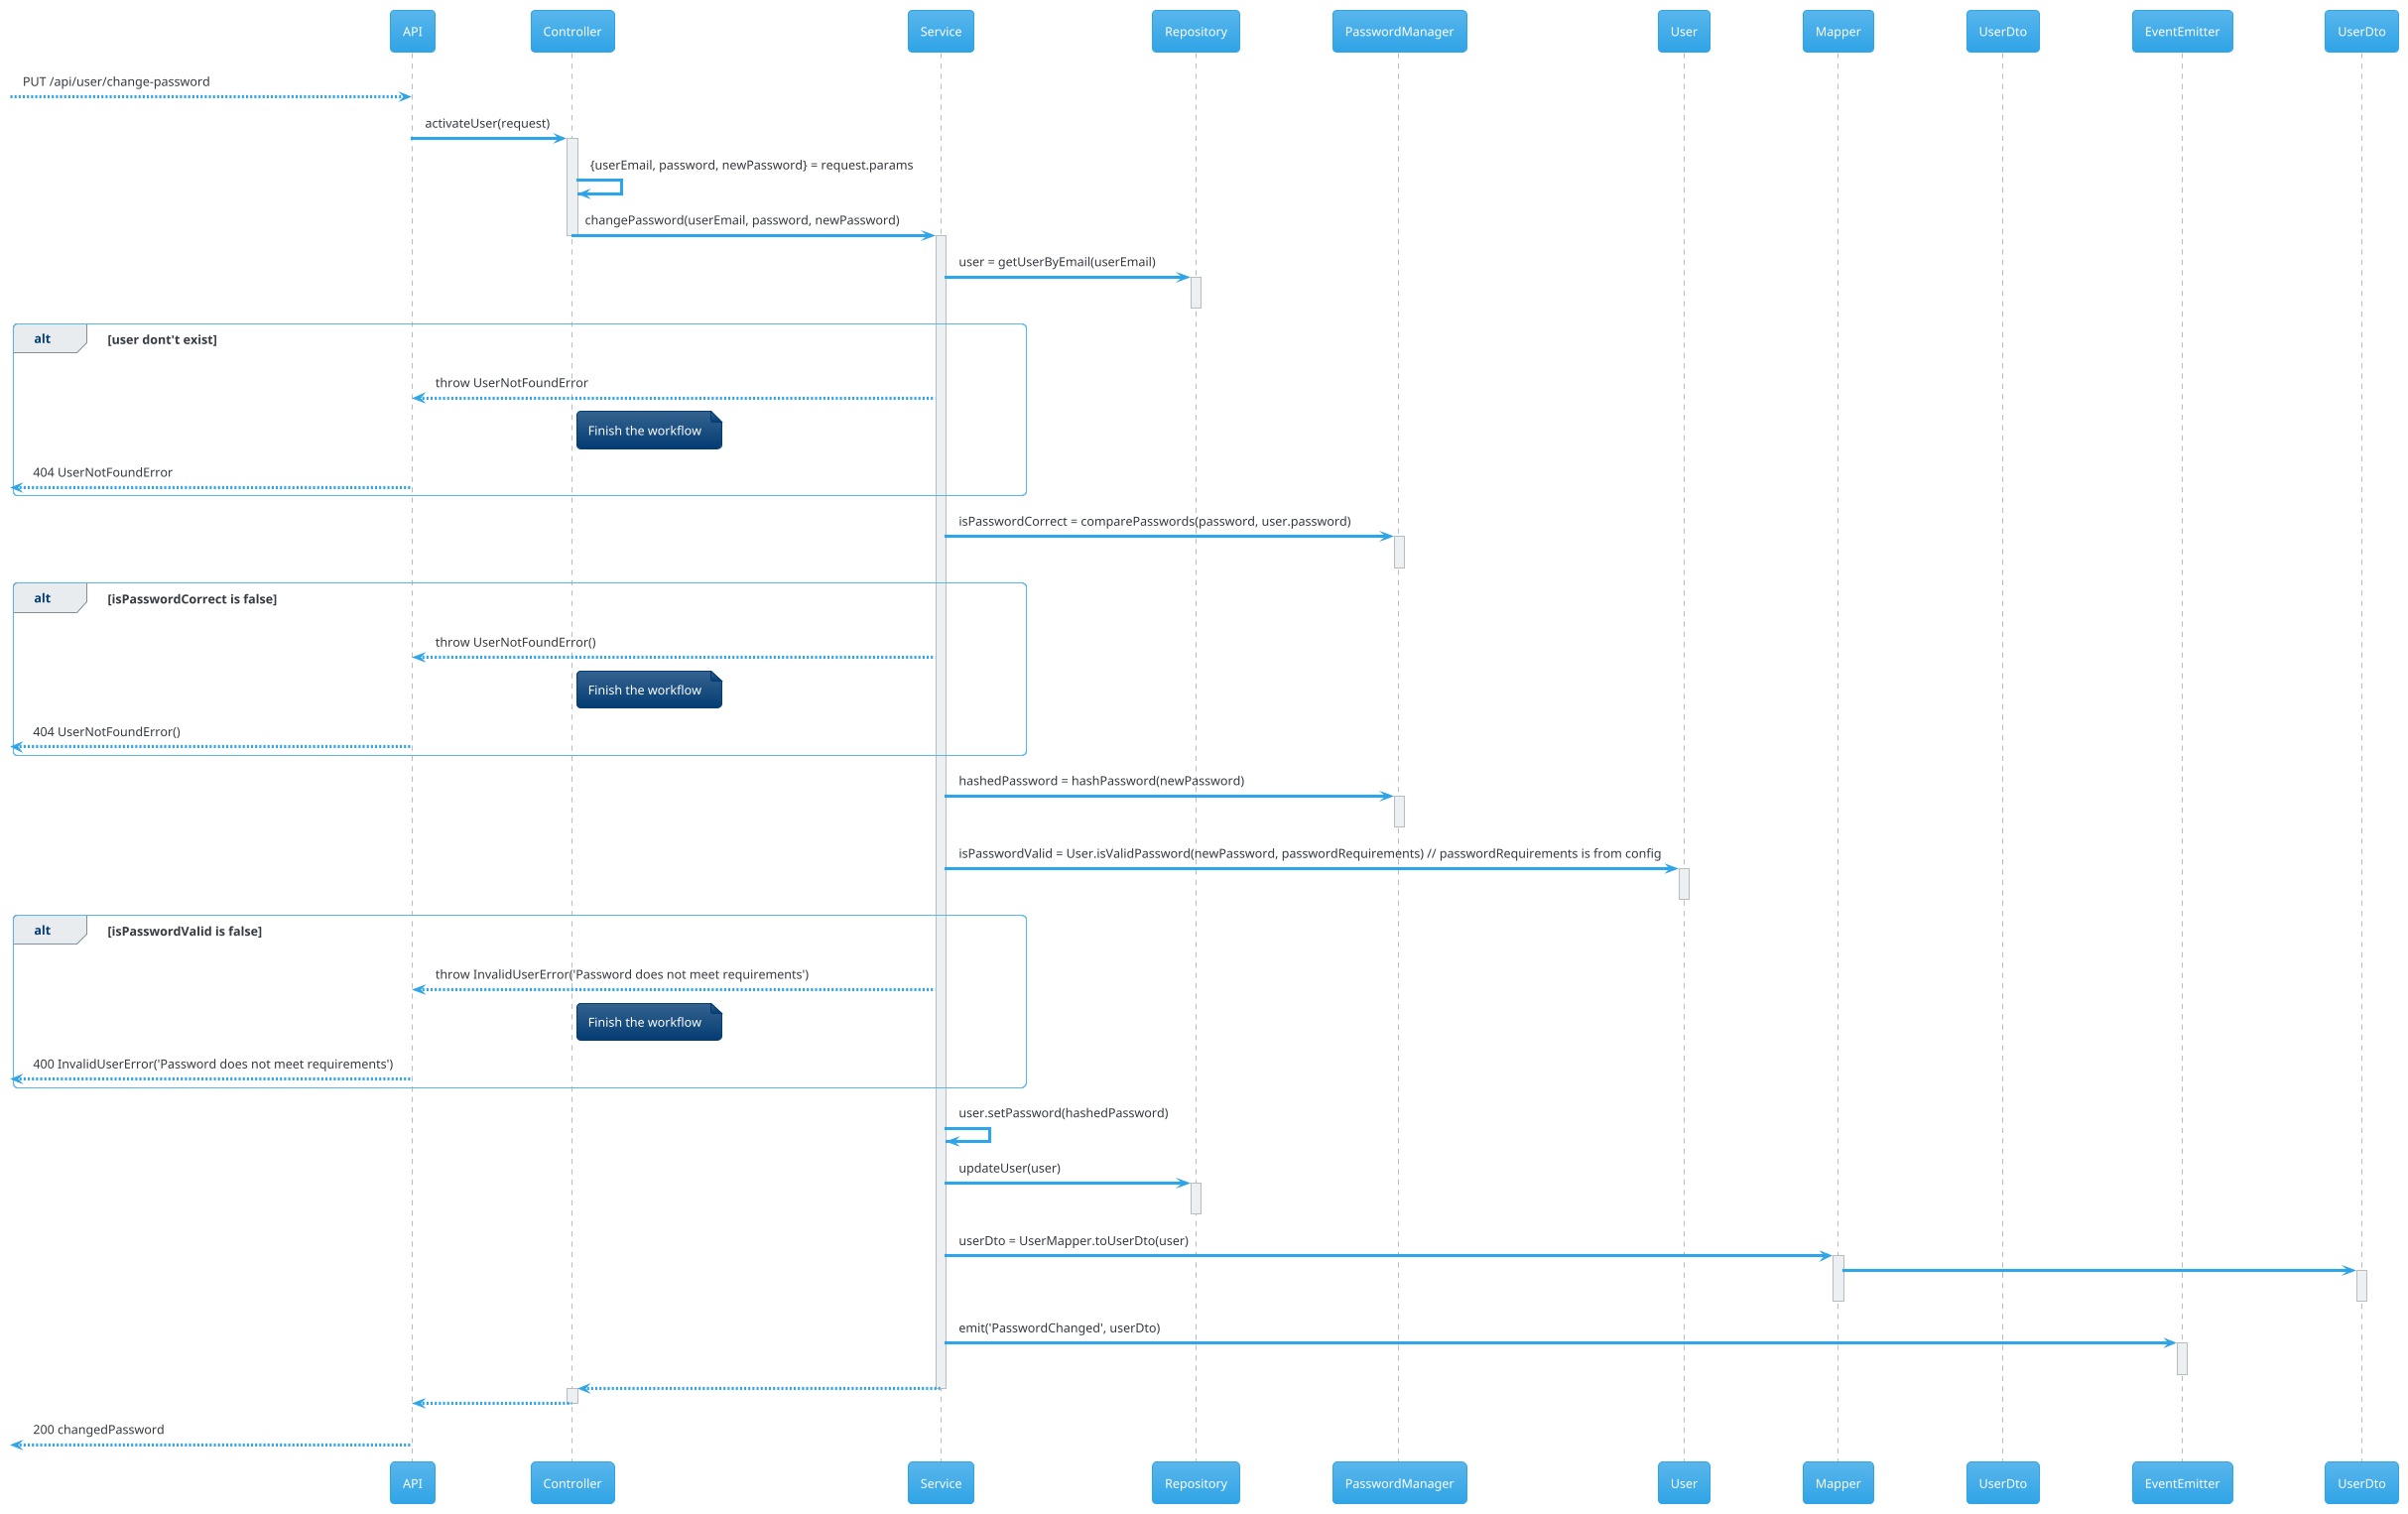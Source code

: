 @startuml
!theme cerulean
participant "API" as API
participant "Controller" as Ctrl
participant "Service" as Service
participant "Repository" as Repo
participant "PasswordManager" as PasswordManager
participant "User" as User
participant "Mapper" as Mapper
participant "UserDto" as Dto
participant "EventEmitter" as Emitter

--> API: PUT /api/user/change-password
API -> Ctrl: activateUser(request)
activate Ctrl
Ctrl -> Ctrl: {userEmail, password, newPassword} = request.params
Ctrl -> Service: changePassword(userEmail, password, newPassword)
deactivate Ctrl

activate Service
Service -> Repo: user = getUserByEmail(userEmail)

activate Repo
deactivate Repo
alt user dont't exist
    Service --> API: throw UserNotFoundError
    note right of Ctrl
        Finish the workflow
    end note
    <-- API: 404 UserNotFoundError
end

Service -> PasswordManager: isPasswordCorrect = comparePasswords(password, user.password)
activate PasswordManager
deactivate PasswordManager

alt isPasswordCorrect is false
    Service --> API: throw UserNotFoundError()
    note right of Ctrl
        Finish the workflow
    end note
    <-- API: 404 UserNotFoundError()
end

Service -> PasswordManager: hashedPassword = hashPassword(newPassword)
activate PasswordManager
deactivate PasswordManager

Service -> User: isPasswordValid = User.isValidPassword(newPassword, passwordRequirements) // passwordRequirements is from config
activate User
deactivate User

alt isPasswordValid is false
    Service --> API: throw InvalidUserError('Password does not meet requirements')
    note right of Ctrl
        Finish the workflow
    end note
    <-- API: 400 InvalidUserError('Password does not meet requirements')
end

Service -> Service : user.setPassword(hashedPassword)

Service -> Repo: updateUser(user)
activate Repo
deactivate Repo

Service -> Mapper: userDto = UserMapper.toUserDto(user)
activate Mapper
Mapper -> UserDto
activate UserDto
deactivate UserDto
deactivate Mapper

Service -> Emitter: emit('PasswordChanged', userDto)
activate Emitter
deactivate Emitter

Service --> Ctrl
deactivate Service
activate Ctrl
Ctrl --> API:
deactivate Ctrl
<-- API : 200 changedPassword

@enduml